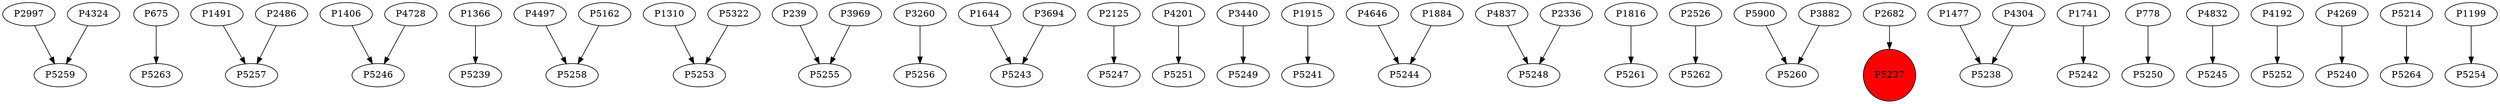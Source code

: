 digraph {
	P2997 -> P5259
	P675 -> P5263
	P1491 -> P5257
	P1406 -> P5246
	P1366 -> P5239
	P4497 -> P5258
	P1310 -> P5253
	P239 -> P5255
	P3260 -> P5256
	P1644 -> P5243
	P2125 -> P5247
	P3694 -> P5243
	P4201 -> P5251
	P3440 -> P5249
	P1915 -> P5241
	P4646 -> P5244
	P4837 -> P5248
	P1816 -> P5261
	P2526 -> P5262
	P2486 -> P5257
	P5900 -> P5260
	P4728 -> P5246
	P2682 -> P5237
	P1477 -> P5238
	P5162 -> P5258
	P2336 -> P5248
	P1884 -> P5244
	P1741 -> P5242
	P778 -> P5250
	P4832 -> P5245
	P4192 -> P5252
	P5322 -> P5253
	P4269 -> P5240
	P4304 -> P5238
	P3882 -> P5260
	P5214 -> P5264
	P1199 -> P5254
	P4324 -> P5259
	P3969 -> P5255
	P5237 [shape=circle]
	P5237 [style=filled]
	P5237 [fillcolor=red]
}